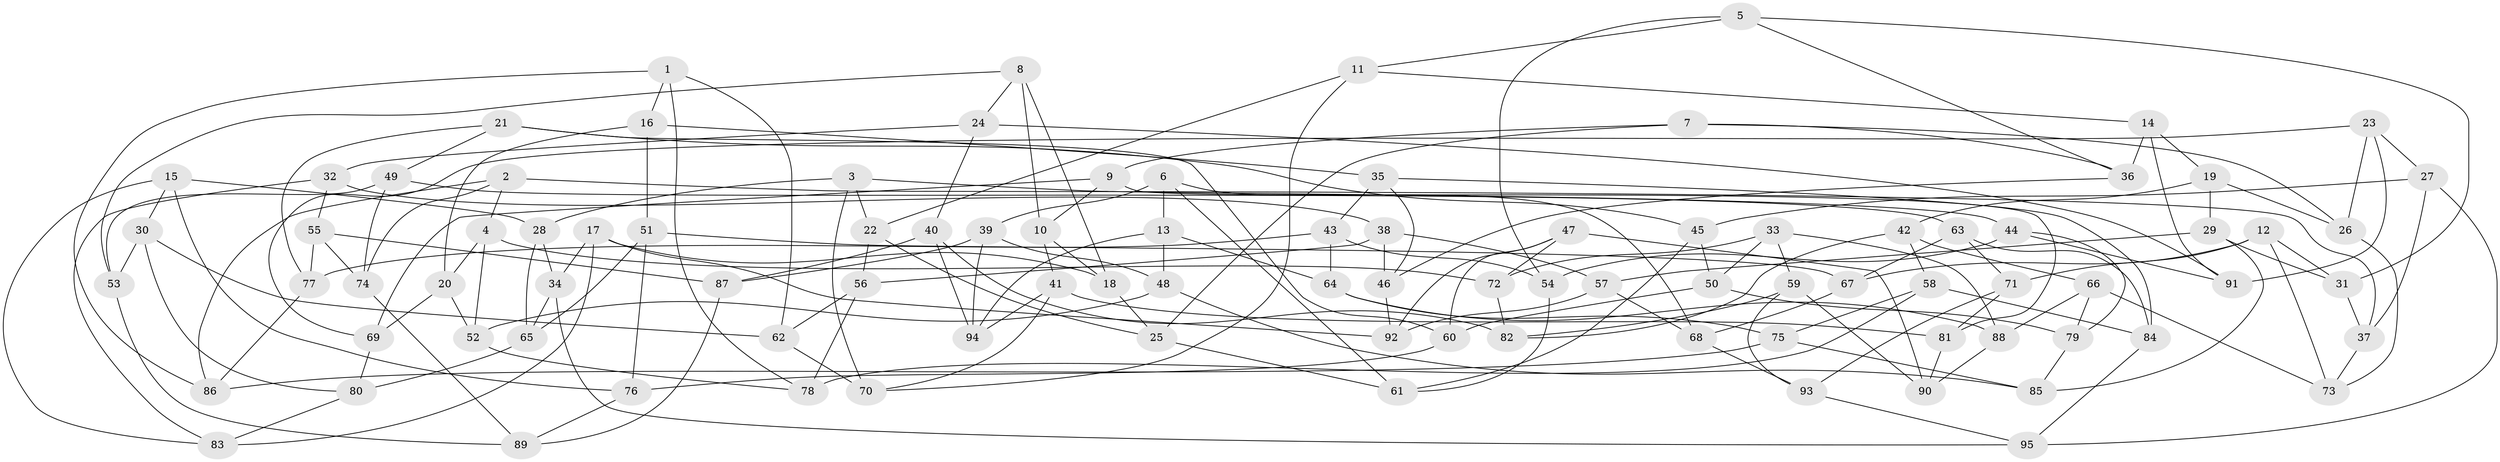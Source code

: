 // Generated by graph-tools (version 1.1) at 2025/37/03/09/25 02:37:57]
// undirected, 95 vertices, 190 edges
graph export_dot {
graph [start="1"]
  node [color=gray90,style=filled];
  1;
  2;
  3;
  4;
  5;
  6;
  7;
  8;
  9;
  10;
  11;
  12;
  13;
  14;
  15;
  16;
  17;
  18;
  19;
  20;
  21;
  22;
  23;
  24;
  25;
  26;
  27;
  28;
  29;
  30;
  31;
  32;
  33;
  34;
  35;
  36;
  37;
  38;
  39;
  40;
  41;
  42;
  43;
  44;
  45;
  46;
  47;
  48;
  49;
  50;
  51;
  52;
  53;
  54;
  55;
  56;
  57;
  58;
  59;
  60;
  61;
  62;
  63;
  64;
  65;
  66;
  67;
  68;
  69;
  70;
  71;
  72;
  73;
  74;
  75;
  76;
  77;
  78;
  79;
  80;
  81;
  82;
  83;
  84;
  85;
  86;
  87;
  88;
  89;
  90;
  91;
  92;
  93;
  94;
  95;
  1 -- 62;
  1 -- 78;
  1 -- 16;
  1 -- 86;
  2 -- 74;
  2 -- 86;
  2 -- 37;
  2 -- 4;
  3 -- 28;
  3 -- 44;
  3 -- 22;
  3 -- 70;
  4 -- 72;
  4 -- 20;
  4 -- 52;
  5 -- 36;
  5 -- 11;
  5 -- 31;
  5 -- 54;
  6 -- 39;
  6 -- 68;
  6 -- 61;
  6 -- 13;
  7 -- 26;
  7 -- 25;
  7 -- 9;
  7 -- 36;
  8 -- 24;
  8 -- 53;
  8 -- 10;
  8 -- 18;
  9 -- 69;
  9 -- 81;
  9 -- 10;
  10 -- 18;
  10 -- 41;
  11 -- 70;
  11 -- 14;
  11 -- 22;
  12 -- 31;
  12 -- 71;
  12 -- 67;
  12 -- 73;
  13 -- 48;
  13 -- 94;
  13 -- 64;
  14 -- 91;
  14 -- 36;
  14 -- 19;
  15 -- 30;
  15 -- 28;
  15 -- 83;
  15 -- 76;
  16 -- 20;
  16 -- 35;
  16 -- 51;
  17 -- 92;
  17 -- 34;
  17 -- 83;
  17 -- 18;
  18 -- 25;
  19 -- 26;
  19 -- 42;
  19 -- 29;
  20 -- 52;
  20 -- 69;
  21 -- 60;
  21 -- 49;
  21 -- 45;
  21 -- 77;
  22 -- 56;
  22 -- 25;
  23 -- 26;
  23 -- 91;
  23 -- 27;
  23 -- 69;
  24 -- 32;
  24 -- 91;
  24 -- 40;
  25 -- 61;
  26 -- 73;
  27 -- 45;
  27 -- 37;
  27 -- 95;
  28 -- 65;
  28 -- 34;
  29 -- 85;
  29 -- 57;
  29 -- 31;
  30 -- 80;
  30 -- 53;
  30 -- 62;
  31 -- 37;
  32 -- 55;
  32 -- 83;
  32 -- 38;
  33 -- 72;
  33 -- 59;
  33 -- 88;
  33 -- 50;
  34 -- 65;
  34 -- 95;
  35 -- 46;
  35 -- 84;
  35 -- 43;
  36 -- 46;
  37 -- 73;
  38 -- 56;
  38 -- 57;
  38 -- 46;
  39 -- 87;
  39 -- 48;
  39 -- 94;
  40 -- 94;
  40 -- 82;
  40 -- 87;
  41 -- 70;
  41 -- 94;
  41 -- 81;
  42 -- 66;
  42 -- 82;
  42 -- 58;
  43 -- 64;
  43 -- 77;
  43 -- 54;
  44 -- 54;
  44 -- 79;
  44 -- 91;
  45 -- 61;
  45 -- 50;
  46 -- 92;
  47 -- 60;
  47 -- 92;
  47 -- 90;
  47 -- 72;
  48 -- 52;
  48 -- 85;
  49 -- 63;
  49 -- 74;
  49 -- 53;
  50 -- 60;
  50 -- 79;
  51 -- 67;
  51 -- 65;
  51 -- 76;
  52 -- 78;
  53 -- 89;
  54 -- 61;
  55 -- 74;
  55 -- 77;
  55 -- 87;
  56 -- 78;
  56 -- 62;
  57 -- 92;
  57 -- 68;
  58 -- 78;
  58 -- 75;
  58 -- 84;
  59 -- 90;
  59 -- 93;
  59 -- 82;
  60 -- 76;
  62 -- 70;
  63 -- 84;
  63 -- 67;
  63 -- 71;
  64 -- 75;
  64 -- 88;
  65 -- 80;
  66 -- 79;
  66 -- 88;
  66 -- 73;
  67 -- 68;
  68 -- 93;
  69 -- 80;
  71 -- 93;
  71 -- 81;
  72 -- 82;
  74 -- 89;
  75 -- 86;
  75 -- 85;
  76 -- 89;
  77 -- 86;
  79 -- 85;
  80 -- 83;
  81 -- 90;
  84 -- 95;
  87 -- 89;
  88 -- 90;
  93 -- 95;
}
